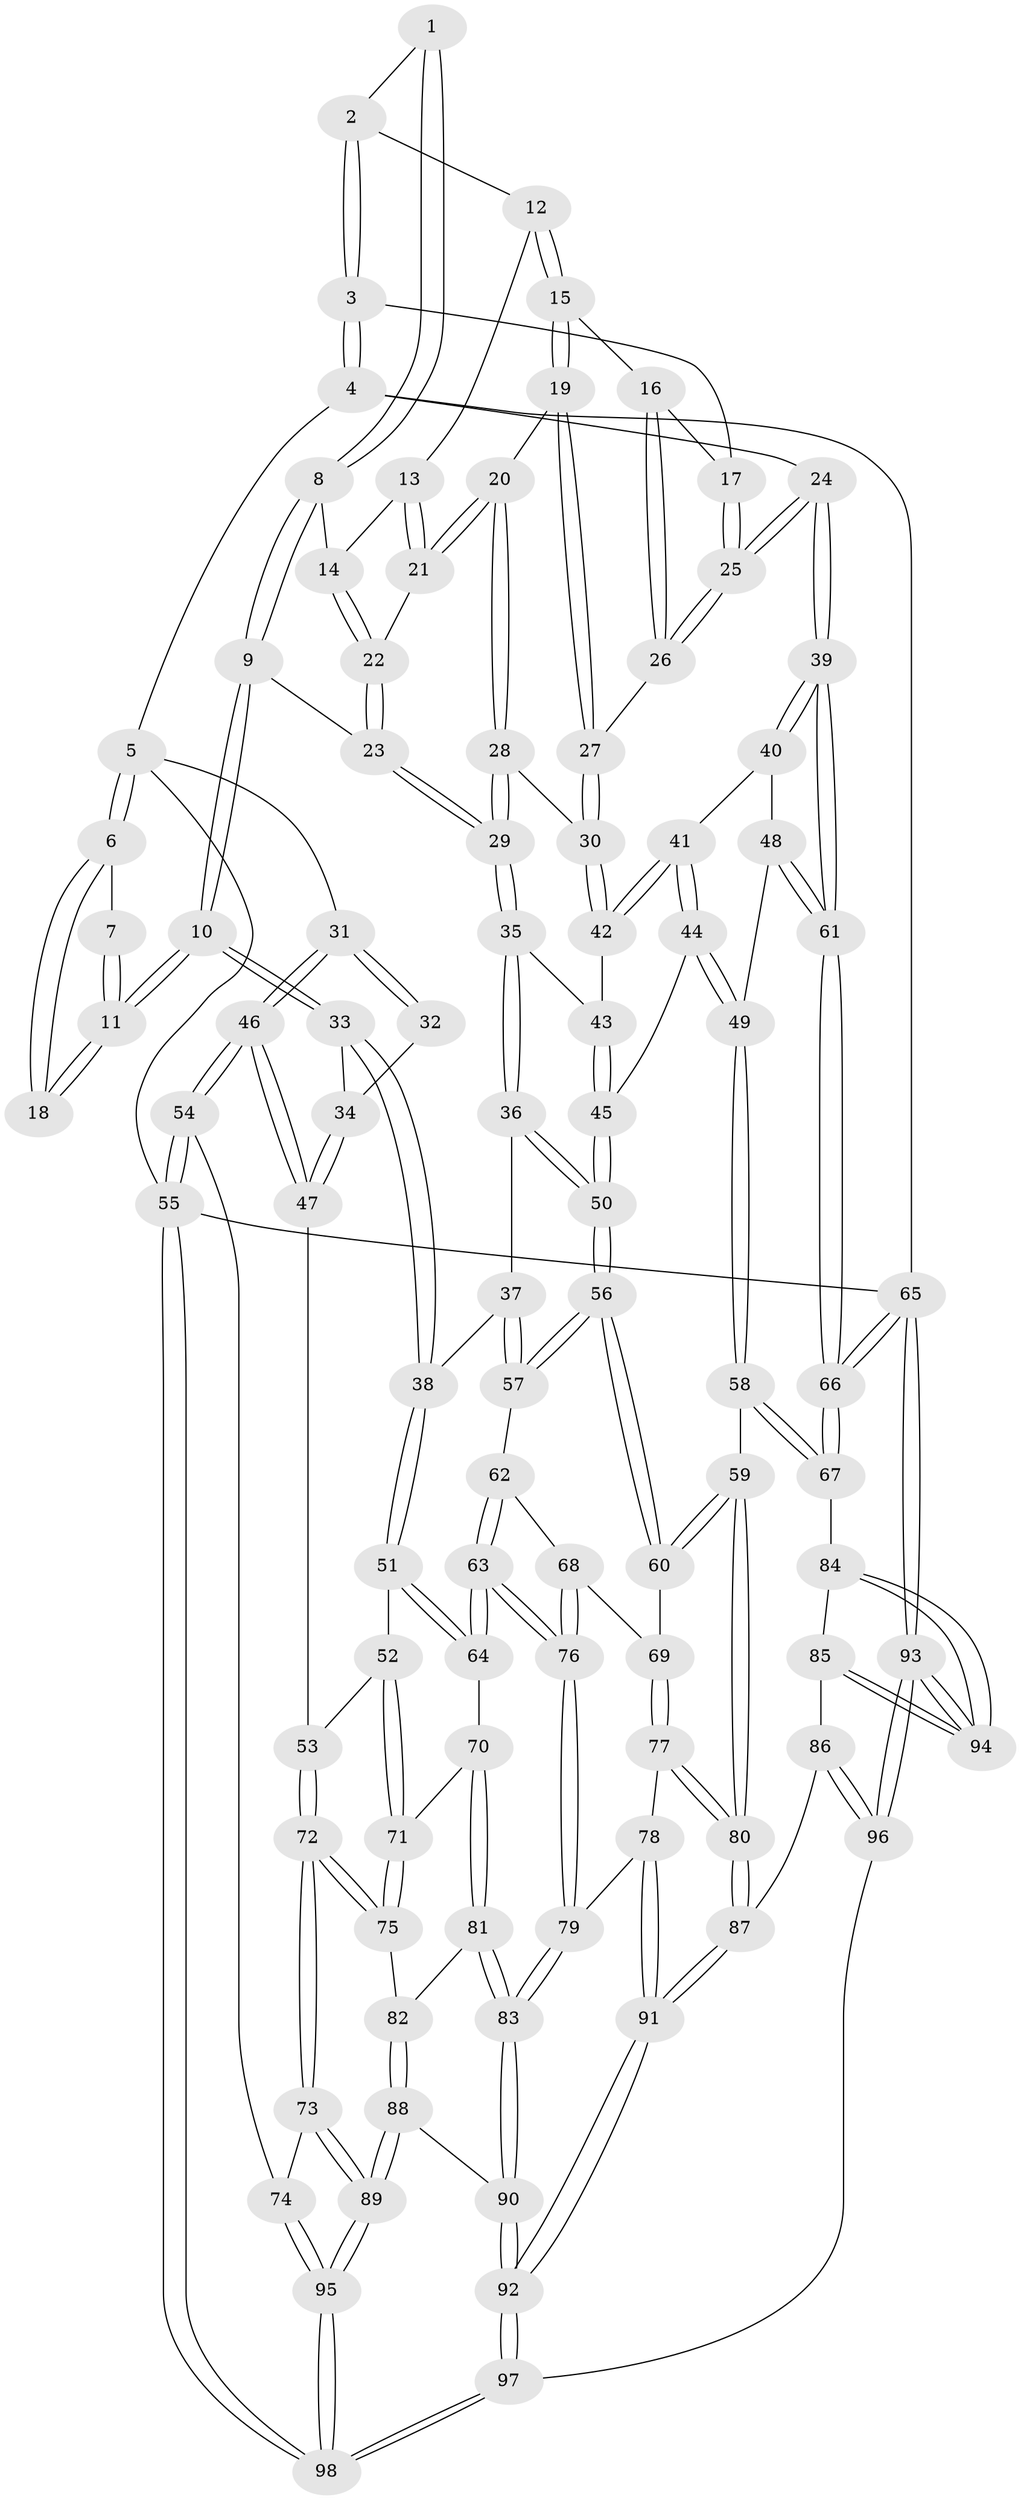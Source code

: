 // coarse degree distribution, {3: 0.08620689655172414, 5: 0.29310344827586204, 6: 0.15517241379310345, 4: 0.43103448275862066, 2: 0.034482758620689655}
// Generated by graph-tools (version 1.1) at 2025/24/03/03/25 07:24:39]
// undirected, 98 vertices, 242 edges
graph export_dot {
graph [start="1"]
  node [color=gray90,style=filled];
  1 [pos="+0.39042013668055625+0"];
  2 [pos="+0.5474391950219912+0"];
  3 [pos="+0.9286176203762903+0"];
  4 [pos="+1+0"];
  5 [pos="+0+0"];
  6 [pos="+0+0"];
  7 [pos="+0.32314528893545735+0"];
  8 [pos="+0.45266640702189553+0.044002849330486635"];
  9 [pos="+0.3620966102870471+0.2127442424275732"];
  10 [pos="+0.33711486745484437+0.22589094328782489"];
  11 [pos="+0.2708155778651189+0.1839581522785557"];
  12 [pos="+0.6030973041530756+0.04300740904986637"];
  13 [pos="+0.5733852916627158+0.06481147072485391"];
  14 [pos="+0.5067202876161149+0.07461740411298964"];
  15 [pos="+0.6934393843690684+0.08001077287064144"];
  16 [pos="+0.7174320353377265+0.06638548503885454"];
  17 [pos="+0.7287542687147839+0.05374902375148788"];
  18 [pos="+0.2673005192423434+0.18378231936918252"];
  19 [pos="+0.6471323171022908+0.17508931059531702"];
  20 [pos="+0.6114126908802892+0.19385418493882337"];
  21 [pos="+0.6089070666431915+0.19224044982527508"];
  22 [pos="+0.5400421599578924+0.16831876038028104"];
  23 [pos="+0.42469548224248344+0.2159911977395725"];
  24 [pos="+1+0.19546604314575972"];
  25 [pos="+0.9290974097249529+0.21751179438601764"];
  26 [pos="+0.8110490590084221+0.24471599518824103"];
  27 [pos="+0.7984973201267196+0.2514786121020276"];
  28 [pos="+0.5936576917661218+0.31275399801794684"];
  29 [pos="+0.5869542380454558+0.3189096487284341"];
  30 [pos="+0.7457454798178031+0.32841726483733324"];
  31 [pos="+0+0.09372514306152613"];
  32 [pos="+0.21824944825962755+0.184278972598632"];
  33 [pos="+0.34365368266477536+0.39421832840423143"];
  34 [pos="+0.15345392584506362+0.3776375071074767"];
  35 [pos="+0.5661504561942642+0.3633363409132712"];
  36 [pos="+0.5546467276996385+0.383263159836507"];
  37 [pos="+0.4023250778814861+0.4286568057441462"];
  38 [pos="+0.3591061864060282+0.423119887529261"];
  39 [pos="+1+0.31315514708058845"];
  40 [pos="+0.839246465719531+0.40538359149279124"];
  41 [pos="+0.760789397698643+0.38105653556401553"];
  42 [pos="+0.7495859230021983+0.3469829783408418"];
  43 [pos="+0.6744780803007154+0.4014911822932278"];
  44 [pos="+0.7301094172393653+0.48320288151361973"];
  45 [pos="+0.681175955965609+0.49340218051601137"];
  46 [pos="+0+0.3532515749526408"];
  47 [pos="+0+0.41700072686066597"];
  48 [pos="+0.832356628256762+0.5137539513996939"];
  49 [pos="+0.7946897239474757+0.5304035976621542"];
  50 [pos="+0.6378839296090038+0.5072981841530102"];
  51 [pos="+0.3493806427728906+0.44353932691466147"];
  52 [pos="+0.2607015504569108+0.5289768389859231"];
  53 [pos="+0.08571855672209061+0.5291860688365692"];
  54 [pos="+0+0.7757040152299675"];
  55 [pos="+0+1"];
  56 [pos="+0.630033878264287+0.5262246343522119"];
  57 [pos="+0.4898579710344928+0.5351758863077228"];
  58 [pos="+0.7909337363549139+0.6514314035901062"];
  59 [pos="+0.723275677657039+0.6823077572937067"];
  60 [pos="+0.6293941830814981+0.5645795835779833"];
  61 [pos="+1+0.49836388010459787"];
  62 [pos="+0.4913942549425598+0.5720955533457022"];
  63 [pos="+0.41152461540332735+0.6531298906269274"];
  64 [pos="+0.4051216271867183+0.6492921767044552"];
  65 [pos="+1+1"];
  66 [pos="+1+0.619587379431797"];
  67 [pos="+0.9458875806343802+0.7063377550539565"];
  68 [pos="+0.5516906403460818+0.6277809940578212"];
  69 [pos="+0.5582403294726408+0.6286959250390024"];
  70 [pos="+0.34339676428673305+0.6602326282203177"];
  71 [pos="+0.2637144622293659+0.6483743304433336"];
  72 [pos="+0.10861781773634976+0.7123956190213178"];
  73 [pos="+0.08984829452806509+0.747088278966626"];
  74 [pos="+0.017546433885106853+0.7771442041016691"];
  75 [pos="+0.24431170451293352+0.671141208403656"];
  76 [pos="+0.43756783911790065+0.6898273934915733"];
  77 [pos="+0.5938018548518658+0.7410949523118874"];
  78 [pos="+0.5464802652769732+0.766559969307848"];
  79 [pos="+0.4485149800544215+0.7406906824710692"];
  80 [pos="+0.6867426615530389+0.7468618803837273"];
  81 [pos="+0.3331912709249168+0.7404276003718411"];
  82 [pos="+0.2876027082301128+0.7548221199597366"];
  83 [pos="+0.42177387407165773+0.7720751774196679"];
  84 [pos="+0.9446358752192662+0.7084548228895877"];
  85 [pos="+0.7731247900728917+0.8374601439235715"];
  86 [pos="+0.7224565337053079+0.8343222128449813"];
  87 [pos="+0.7146352651499731+0.8229196826196882"];
  88 [pos="+0.2665615719424031+0.8866145922099872"];
  89 [pos="+0.2516471797202889+0.89429259142263"];
  90 [pos="+0.38136444910636963+0.8760623576566904"];
  91 [pos="+0.5444923991373849+0.8809573528508463"];
  92 [pos="+0.5063612752992901+0.9788515970712682"];
  93 [pos="+1+1"];
  94 [pos="+0.893902745940543+0.9231066884859565"];
  95 [pos="+0.13852114292020518+1"];
  96 [pos="+0.6466329876323635+1"];
  97 [pos="+0.5849326496942598+1"];
  98 [pos="+0.11168673663223756+1"];
  1 -- 2;
  1 -- 8;
  1 -- 8;
  2 -- 3;
  2 -- 3;
  2 -- 12;
  3 -- 4;
  3 -- 4;
  3 -- 17;
  4 -- 5;
  4 -- 24;
  4 -- 65;
  5 -- 6;
  5 -- 6;
  5 -- 31;
  5 -- 55;
  6 -- 7;
  6 -- 18;
  6 -- 18;
  7 -- 11;
  7 -- 11;
  8 -- 9;
  8 -- 9;
  8 -- 14;
  9 -- 10;
  9 -- 10;
  9 -- 23;
  10 -- 11;
  10 -- 11;
  10 -- 33;
  10 -- 33;
  11 -- 18;
  11 -- 18;
  12 -- 13;
  12 -- 15;
  12 -- 15;
  13 -- 14;
  13 -- 21;
  13 -- 21;
  14 -- 22;
  14 -- 22;
  15 -- 16;
  15 -- 19;
  15 -- 19;
  16 -- 17;
  16 -- 26;
  16 -- 26;
  17 -- 25;
  17 -- 25;
  19 -- 20;
  19 -- 27;
  19 -- 27;
  20 -- 21;
  20 -- 21;
  20 -- 28;
  20 -- 28;
  21 -- 22;
  22 -- 23;
  22 -- 23;
  23 -- 29;
  23 -- 29;
  24 -- 25;
  24 -- 25;
  24 -- 39;
  24 -- 39;
  25 -- 26;
  25 -- 26;
  26 -- 27;
  27 -- 30;
  27 -- 30;
  28 -- 29;
  28 -- 29;
  28 -- 30;
  29 -- 35;
  29 -- 35;
  30 -- 42;
  30 -- 42;
  31 -- 32;
  31 -- 32;
  31 -- 46;
  31 -- 46;
  32 -- 34;
  33 -- 34;
  33 -- 38;
  33 -- 38;
  34 -- 47;
  34 -- 47;
  35 -- 36;
  35 -- 36;
  35 -- 43;
  36 -- 37;
  36 -- 50;
  36 -- 50;
  37 -- 38;
  37 -- 57;
  37 -- 57;
  38 -- 51;
  38 -- 51;
  39 -- 40;
  39 -- 40;
  39 -- 61;
  39 -- 61;
  40 -- 41;
  40 -- 48;
  41 -- 42;
  41 -- 42;
  41 -- 44;
  41 -- 44;
  42 -- 43;
  43 -- 45;
  43 -- 45;
  44 -- 45;
  44 -- 49;
  44 -- 49;
  45 -- 50;
  45 -- 50;
  46 -- 47;
  46 -- 47;
  46 -- 54;
  46 -- 54;
  47 -- 53;
  48 -- 49;
  48 -- 61;
  48 -- 61;
  49 -- 58;
  49 -- 58;
  50 -- 56;
  50 -- 56;
  51 -- 52;
  51 -- 64;
  51 -- 64;
  52 -- 53;
  52 -- 71;
  52 -- 71;
  53 -- 72;
  53 -- 72;
  54 -- 55;
  54 -- 55;
  54 -- 74;
  55 -- 98;
  55 -- 98;
  55 -- 65;
  56 -- 57;
  56 -- 57;
  56 -- 60;
  56 -- 60;
  57 -- 62;
  58 -- 59;
  58 -- 67;
  58 -- 67;
  59 -- 60;
  59 -- 60;
  59 -- 80;
  59 -- 80;
  60 -- 69;
  61 -- 66;
  61 -- 66;
  62 -- 63;
  62 -- 63;
  62 -- 68;
  63 -- 64;
  63 -- 64;
  63 -- 76;
  63 -- 76;
  64 -- 70;
  65 -- 66;
  65 -- 66;
  65 -- 93;
  65 -- 93;
  66 -- 67;
  66 -- 67;
  67 -- 84;
  68 -- 69;
  68 -- 76;
  68 -- 76;
  69 -- 77;
  69 -- 77;
  70 -- 71;
  70 -- 81;
  70 -- 81;
  71 -- 75;
  71 -- 75;
  72 -- 73;
  72 -- 73;
  72 -- 75;
  72 -- 75;
  73 -- 74;
  73 -- 89;
  73 -- 89;
  74 -- 95;
  74 -- 95;
  75 -- 82;
  76 -- 79;
  76 -- 79;
  77 -- 78;
  77 -- 80;
  77 -- 80;
  78 -- 79;
  78 -- 91;
  78 -- 91;
  79 -- 83;
  79 -- 83;
  80 -- 87;
  80 -- 87;
  81 -- 82;
  81 -- 83;
  81 -- 83;
  82 -- 88;
  82 -- 88;
  83 -- 90;
  83 -- 90;
  84 -- 85;
  84 -- 94;
  84 -- 94;
  85 -- 86;
  85 -- 94;
  85 -- 94;
  86 -- 87;
  86 -- 96;
  86 -- 96;
  87 -- 91;
  87 -- 91;
  88 -- 89;
  88 -- 89;
  88 -- 90;
  89 -- 95;
  89 -- 95;
  90 -- 92;
  90 -- 92;
  91 -- 92;
  91 -- 92;
  92 -- 97;
  92 -- 97;
  93 -- 94;
  93 -- 94;
  93 -- 96;
  93 -- 96;
  95 -- 98;
  95 -- 98;
  96 -- 97;
  97 -- 98;
  97 -- 98;
}
